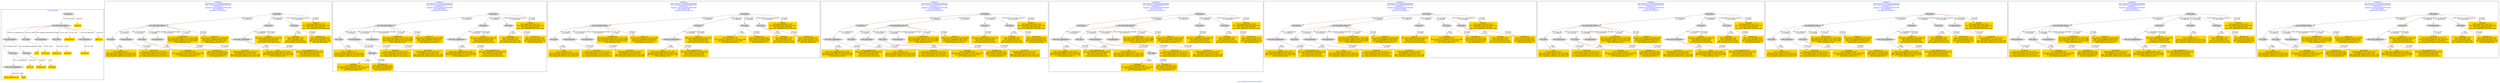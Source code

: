 digraph n0 {
fontcolor="blue"
remincross="true"
label="s14-s-california-african-american.json"
subgraph cluster_0 {
label="1-correct model"
n2[style="filled",color="white",fillcolor="lightgray",label="E12_Production1"];
n3[style="filled",color="white",fillcolor="lightgray",label="E39_Actor1"];
n4[style="filled",color="white",fillcolor="lightgray",label="E55_Type1"];
n5[style="filled",color="white",fillcolor="lightgray",label="E22_Man-Made_Object1"];
n6[style="filled",color="white",fillcolor="lightgray",label="E35_Title1"];
n7[style="filled",color="white",fillcolor="lightgray",label="E8_Acquisition1"];
n8[style="filled",color="white",fillcolor="lightgray",label="E55_Type2"];
n9[shape="plaintext",style="filled",fillcolor="gold",label="additionalInfo"];
n10[style="filled",color="white",fillcolor="lightgray",label="E54_Dimension1"];
n11[shape="plaintext",style="filled",fillcolor="gold",label="object_uri"];
n12[shape="plaintext",style="filled",fillcolor="gold",label="title"];
n13[style="filled",color="white",fillcolor="lightgray",label="E38_Image1"];
n14[shape="plaintext",style="filled",fillcolor="gold",label="imageUrl"];
n15[style="filled",color="white",fillcolor="lightgray",label="E82_Actor_Appellation1"];
n16[shape="plaintext",style="filled",fillcolor="gold",label="artist_uri"];
n17[shape="plaintext",style="filled",fillcolor="gold",label="dimensions"];
n18[shape="plaintext",style="filled",fillcolor="gold",label="technique_uri"];
n19[shape="plaintext",style="filled",fillcolor="gold",label="technique"];
n20[shape="plaintext",style="filled",fillcolor="gold",label="ethnicity_uri"];
n21[shape="plaintext",style="filled",fillcolor="gold",label="enthnicity"];
n22[shape="plaintext",style="filled",fillcolor="gold",label="artist_appellation_uri"];
n23[shape="plaintext",style="filled",fillcolor="gold",label="artist"];
n24[shape="plaintext",style="filled",fillcolor="gold",label="provenance"];
}
subgraph cluster_1 {
label="candidate 0\nlink coherence:0.047619047619047616\nnode coherence:0.09090909090909091\nconfidence:1.0\nmapping score:0.41491841491841486\ncost:1406.65917\n-precision:0.75-recall:0.67"
n26[style="filled",color="white",fillcolor="lightgray",label="E22_Man-Made_Object1"];
n27[style="filled",color="white",fillcolor="lightgray",label="E35_Title1"];
n28[style="filled",color="white",fillcolor="lightgray",label="E54_Dimension1"];
n29[style="filled",color="white",fillcolor="lightgray",label="E55_Type1"];
n30[style="filled",color="white",fillcolor="lightgray",label="E8_Acquisition1"];
n31[style="filled",color="white",fillcolor="lightgray",label="E38_Image1"];
n32[style="filled",color="white",fillcolor="lightgray",label="E39_Actor1"];
n33[style="filled",color="white",fillcolor="lightgray",label="E82_Actor_Appellation1"];
n34[style="filled",color="white",fillcolor="lightgray",label="E55_Type2"];
n35[shape="plaintext",style="filled",fillcolor="gold",label="enthnicity\n[E74_Group,label,0.507]\n[E55_Type,label,0.245]\n[E74_Group,classLink,0.167]\n[E21_Person,P3_has_note,0.081]"];
n36[shape="plaintext",style="filled",fillcolor="gold",label="imageUrl\n[E38_Image,classLink,0.761]\n[E22_Man-Made_Object,classLink,0.092]\n[E53_Place,classLink,0.08]\n[E82_Actor_Appellation,classLink,0.068]"];
n37[shape="plaintext",style="filled",fillcolor="gold",label="ethnicity_uri\n[E55_Type,classLink,0.633]\n[E74_Group,classLink,0.174]\n[E57_Material,classLink,0.152]\n[E55_Type,label,0.042]"];
n38[shape="plaintext",style="filled",fillcolor="gold",label="artist_uri\n[E82_Actor_Appellation,classLink,0.39]\n[E21_Person,classLink,0.293]\n[E39_Actor,classLink,0.291]\n[E21_Person,P3_has_note,0.026]"];
n39[shape="plaintext",style="filled",fillcolor="gold",label="artist\n[E82_Actor_Appellation,label,0.496]\n[E22_Man-Made_Object,P3_has_note,0.198]\n[E73_Information_Object,P3_has_note,0.158]\n[E35_Title,label,0.148]"];
n40[shape="plaintext",style="filled",fillcolor="gold",label="additionalInfo\n[E22_Man-Made_Object,P3_has_note,0.328]\n[E73_Information_Object,P3_has_note,0.268]\n[E33_Linguistic_Object,P3_has_note,0.255]\n[E35_Title,label,0.149]"];
n41[shape="plaintext",style="filled",fillcolor="gold",label="technique\n[E55_Type,label,0.428]\n[E29_Design_or_Procedure,P3_has_note,0.258]\n[E12_Production,P3_has_note,0.193]\n[E57_Material,label,0.121]"];
n42[shape="plaintext",style="filled",fillcolor="gold",label="provenance\n[E8_Acquisition,P3_has_note,0.511]\n[E30_Right,P3_has_note,0.302]\n[E22_Man-Made_Object,P3_has_note,0.108]\n[E73_Information_Object,P3_has_note,0.08]"];
n43[shape="plaintext",style="filled",fillcolor="gold",label="dimensions\n[E54_Dimension,P3_has_note,0.743]\n[E22_Man-Made_Object,P3_has_note,0.101]\n[E34_Inscription,P3_has_note,0.08]\n[E73_Information_Object,P3_has_note,0.075]"];
n44[shape="plaintext",style="filled",fillcolor="gold",label="artist_appellation_uri\n[E82_Actor_Appellation,classLink,0.684]\n[E21_Person,classLink,0.254]\n[E39_Actor,classLink,0.057]\n[E21_Person,P3_has_note,0.005]"];
n45[shape="plaintext",style="filled",fillcolor="gold",label="object_uri\n[E22_Man-Made_Object,classLink,0.466]\n[E82_Actor_Appellation,label,0.206]\n[E8_Acquisition,P3_has_note,0.181]\n[E38_Image,classLink,0.147]"];
n46[shape="plaintext",style="filled",fillcolor="gold",label="technique_uri\n[E55_Type,classLink,0.416]\n[E57_Material,classLink,0.265]\n[E74_Group,classLink,0.248]\n[E55_Type,label,0.071]"];
n47[shape="plaintext",style="filled",fillcolor="gold",label="title\n[E35_Title,label,0.312]\n[E22_Man-Made_Object,P3_has_note,0.26]\n[E73_Information_Object,P3_has_note,0.216]\n[E33_Linguistic_Object,P3_has_note,0.211]"];
}
subgraph cluster_2 {
label="candidate 1\nlink coherence:0.047619047619047616\nnode coherence:0.09090909090909091\nconfidence:1.0\nmapping score:0.41491841491841486\ncost:1406.788309\n-precision:0.62-recall:0.56"
n49[style="filled",color="white",fillcolor="lightgray",label="E22_Man-Made_Object1"];
n50[style="filled",color="white",fillcolor="lightgray",label="E35_Title1"];
n51[style="filled",color="white",fillcolor="lightgray",label="E54_Dimension1"];
n52[style="filled",color="white",fillcolor="lightgray",label="E8_Acquisition1"];
n53[style="filled",color="white",fillcolor="lightgray",label="E38_Image1"];
n54[style="filled",color="white",fillcolor="lightgray",label="E39_Actor1"];
n55[style="filled",color="white",fillcolor="lightgray",label="E82_Actor_Appellation1"];
n56[style="filled",color="white",fillcolor="lightgray",label="E55_Type1"];
n57[style="filled",color="white",fillcolor="lightgray",label="E55_Type2"];
n58[shape="plaintext",style="filled",fillcolor="gold",label="enthnicity\n[E74_Group,label,0.507]\n[E55_Type,label,0.245]\n[E74_Group,classLink,0.167]\n[E21_Person,P3_has_note,0.081]"];
n59[shape="plaintext",style="filled",fillcolor="gold",label="imageUrl\n[E38_Image,classLink,0.761]\n[E22_Man-Made_Object,classLink,0.092]\n[E53_Place,classLink,0.08]\n[E82_Actor_Appellation,classLink,0.068]"];
n60[shape="plaintext",style="filled",fillcolor="gold",label="ethnicity_uri\n[E55_Type,classLink,0.633]\n[E74_Group,classLink,0.174]\n[E57_Material,classLink,0.152]\n[E55_Type,label,0.042]"];
n61[shape="plaintext",style="filled",fillcolor="gold",label="artist_uri\n[E82_Actor_Appellation,classLink,0.39]\n[E21_Person,classLink,0.293]\n[E39_Actor,classLink,0.291]\n[E21_Person,P3_has_note,0.026]"];
n62[shape="plaintext",style="filled",fillcolor="gold",label="artist\n[E82_Actor_Appellation,label,0.496]\n[E22_Man-Made_Object,P3_has_note,0.198]\n[E73_Information_Object,P3_has_note,0.158]\n[E35_Title,label,0.148]"];
n63[shape="plaintext",style="filled",fillcolor="gold",label="additionalInfo\n[E22_Man-Made_Object,P3_has_note,0.328]\n[E73_Information_Object,P3_has_note,0.268]\n[E33_Linguistic_Object,P3_has_note,0.255]\n[E35_Title,label,0.149]"];
n64[shape="plaintext",style="filled",fillcolor="gold",label="technique\n[E55_Type,label,0.428]\n[E29_Design_or_Procedure,P3_has_note,0.258]\n[E12_Production,P3_has_note,0.193]\n[E57_Material,label,0.121]"];
n65[shape="plaintext",style="filled",fillcolor="gold",label="provenance\n[E8_Acquisition,P3_has_note,0.511]\n[E30_Right,P3_has_note,0.302]\n[E22_Man-Made_Object,P3_has_note,0.108]\n[E73_Information_Object,P3_has_note,0.08]"];
n66[shape="plaintext",style="filled",fillcolor="gold",label="dimensions\n[E54_Dimension,P3_has_note,0.743]\n[E22_Man-Made_Object,P3_has_note,0.101]\n[E34_Inscription,P3_has_note,0.08]\n[E73_Information_Object,P3_has_note,0.075]"];
n67[shape="plaintext",style="filled",fillcolor="gold",label="artist_appellation_uri\n[E82_Actor_Appellation,classLink,0.684]\n[E21_Person,classLink,0.254]\n[E39_Actor,classLink,0.057]\n[E21_Person,P3_has_note,0.005]"];
n68[shape="plaintext",style="filled",fillcolor="gold",label="object_uri\n[E22_Man-Made_Object,classLink,0.466]\n[E82_Actor_Appellation,label,0.206]\n[E8_Acquisition,P3_has_note,0.181]\n[E38_Image,classLink,0.147]"];
n69[shape="plaintext",style="filled",fillcolor="gold",label="technique_uri\n[E55_Type,classLink,0.416]\n[E57_Material,classLink,0.265]\n[E74_Group,classLink,0.248]\n[E55_Type,label,0.071]"];
n70[shape="plaintext",style="filled",fillcolor="gold",label="title\n[E35_Title,label,0.312]\n[E22_Man-Made_Object,P3_has_note,0.26]\n[E73_Information_Object,P3_has_note,0.216]\n[E33_Linguistic_Object,P3_has_note,0.211]"];
}
subgraph cluster_3 {
label="candidate 2\nlink coherence:0.047619047619047616\nnode coherence:0.09090909090909091\nconfidence:1.0\nmapping score:0.41491841491841486\ncost:1406.837388\n-precision:0.62-recall:0.56"
n72[style="filled",color="white",fillcolor="lightgray",label="E22_Man-Made_Object1"];
n73[style="filled",color="white",fillcolor="lightgray",label="E35_Title1"];
n74[style="filled",color="white",fillcolor="lightgray",label="E54_Dimension1"];
n75[style="filled",color="white",fillcolor="lightgray",label="E8_Acquisition1"];
n76[style="filled",color="white",fillcolor="lightgray",label="E38_Image1"];
n77[style="filled",color="white",fillcolor="lightgray",label="E39_Actor1"];
n78[style="filled",color="white",fillcolor="lightgray",label="E55_Type1"];
n79[style="filled",color="white",fillcolor="lightgray",label="E82_Actor_Appellation1"];
n80[style="filled",color="white",fillcolor="lightgray",label="E55_Type2"];
n81[shape="plaintext",style="filled",fillcolor="gold",label="enthnicity\n[E74_Group,label,0.507]\n[E55_Type,label,0.245]\n[E74_Group,classLink,0.167]\n[E21_Person,P3_has_note,0.081]"];
n82[shape="plaintext",style="filled",fillcolor="gold",label="imageUrl\n[E38_Image,classLink,0.761]\n[E22_Man-Made_Object,classLink,0.092]\n[E53_Place,classLink,0.08]\n[E82_Actor_Appellation,classLink,0.068]"];
n83[shape="plaintext",style="filled",fillcolor="gold",label="ethnicity_uri\n[E55_Type,classLink,0.633]\n[E74_Group,classLink,0.174]\n[E57_Material,classLink,0.152]\n[E55_Type,label,0.042]"];
n84[shape="plaintext",style="filled",fillcolor="gold",label="artist_uri\n[E82_Actor_Appellation,classLink,0.39]\n[E21_Person,classLink,0.293]\n[E39_Actor,classLink,0.291]\n[E21_Person,P3_has_note,0.026]"];
n85[shape="plaintext",style="filled",fillcolor="gold",label="artist\n[E82_Actor_Appellation,label,0.496]\n[E22_Man-Made_Object,P3_has_note,0.198]\n[E73_Information_Object,P3_has_note,0.158]\n[E35_Title,label,0.148]"];
n86[shape="plaintext",style="filled",fillcolor="gold",label="additionalInfo\n[E22_Man-Made_Object,P3_has_note,0.328]\n[E73_Information_Object,P3_has_note,0.268]\n[E33_Linguistic_Object,P3_has_note,0.255]\n[E35_Title,label,0.149]"];
n87[shape="plaintext",style="filled",fillcolor="gold",label="technique\n[E55_Type,label,0.428]\n[E29_Design_or_Procedure,P3_has_note,0.258]\n[E12_Production,P3_has_note,0.193]\n[E57_Material,label,0.121]"];
n88[shape="plaintext",style="filled",fillcolor="gold",label="provenance\n[E8_Acquisition,P3_has_note,0.511]\n[E30_Right,P3_has_note,0.302]\n[E22_Man-Made_Object,P3_has_note,0.108]\n[E73_Information_Object,P3_has_note,0.08]"];
n89[shape="plaintext",style="filled",fillcolor="gold",label="dimensions\n[E54_Dimension,P3_has_note,0.743]\n[E22_Man-Made_Object,P3_has_note,0.101]\n[E34_Inscription,P3_has_note,0.08]\n[E73_Information_Object,P3_has_note,0.075]"];
n90[shape="plaintext",style="filled",fillcolor="gold",label="artist_appellation_uri\n[E82_Actor_Appellation,classLink,0.684]\n[E21_Person,classLink,0.254]\n[E39_Actor,classLink,0.057]\n[E21_Person,P3_has_note,0.005]"];
n91[shape="plaintext",style="filled",fillcolor="gold",label="object_uri\n[E22_Man-Made_Object,classLink,0.466]\n[E82_Actor_Appellation,label,0.206]\n[E8_Acquisition,P3_has_note,0.181]\n[E38_Image,classLink,0.147]"];
n92[shape="plaintext",style="filled",fillcolor="gold",label="technique_uri\n[E55_Type,classLink,0.416]\n[E57_Material,classLink,0.265]\n[E74_Group,classLink,0.248]\n[E55_Type,label,0.071]"];
n93[shape="plaintext",style="filled",fillcolor="gold",label="title\n[E35_Title,label,0.312]\n[E22_Man-Made_Object,P3_has_note,0.26]\n[E73_Information_Object,P3_has_note,0.216]\n[E33_Linguistic_Object,P3_has_note,0.211]"];
}
subgraph cluster_4 {
label="candidate 3\nlink coherence:0.045454545454545456\nnode coherence:0.09090909090909091\nconfidence:1.0\nmapping score:0.41491841491841486\ncost:1407.658164\n-precision:0.56-recall:0.56"
n95[style="filled",color="white",fillcolor="lightgray",label="E21_Person1"];
n96[style="filled",color="white",fillcolor="lightgray",label="E82_Actor_Appellation1"];
n97[style="filled",color="white",fillcolor="lightgray",label="E22_Man-Made_Object1"];
n98[style="filled",color="white",fillcolor="lightgray",label="E35_Title1"];
n99[style="filled",color="white",fillcolor="lightgray",label="E54_Dimension1"];
n100[style="filled",color="white",fillcolor="lightgray",label="E55_Type1"];
n101[style="filled",color="white",fillcolor="lightgray",label="E8_Acquisition1"];
n102[style="filled",color="white",fillcolor="lightgray",label="E38_Image1"];
n103[style="filled",color="white",fillcolor="lightgray",label="E39_Actor1"];
n104[style="filled",color="white",fillcolor="lightgray",label="E55_Type2"];
n105[shape="plaintext",style="filled",fillcolor="gold",label="enthnicity\n[E74_Group,label,0.507]\n[E55_Type,label,0.245]\n[E74_Group,classLink,0.167]\n[E21_Person,P3_has_note,0.081]"];
n106[shape="plaintext",style="filled",fillcolor="gold",label="imageUrl\n[E38_Image,classLink,0.761]\n[E22_Man-Made_Object,classLink,0.092]\n[E53_Place,classLink,0.08]\n[E82_Actor_Appellation,classLink,0.068]"];
n107[shape="plaintext",style="filled",fillcolor="gold",label="ethnicity_uri\n[E55_Type,classLink,0.633]\n[E74_Group,classLink,0.174]\n[E57_Material,classLink,0.152]\n[E55_Type,label,0.042]"];
n108[shape="plaintext",style="filled",fillcolor="gold",label="artist_uri\n[E82_Actor_Appellation,classLink,0.39]\n[E21_Person,classLink,0.293]\n[E39_Actor,classLink,0.291]\n[E21_Person,P3_has_note,0.026]"];
n109[shape="plaintext",style="filled",fillcolor="gold",label="artist\n[E82_Actor_Appellation,label,0.496]\n[E22_Man-Made_Object,P3_has_note,0.198]\n[E73_Information_Object,P3_has_note,0.158]\n[E35_Title,label,0.148]"];
n110[shape="plaintext",style="filled",fillcolor="gold",label="additionalInfo\n[E22_Man-Made_Object,P3_has_note,0.328]\n[E73_Information_Object,P3_has_note,0.268]\n[E33_Linguistic_Object,P3_has_note,0.255]\n[E35_Title,label,0.149]"];
n111[shape="plaintext",style="filled",fillcolor="gold",label="technique\n[E55_Type,label,0.428]\n[E29_Design_or_Procedure,P3_has_note,0.258]\n[E12_Production,P3_has_note,0.193]\n[E57_Material,label,0.121]"];
n112[shape="plaintext",style="filled",fillcolor="gold",label="provenance\n[E8_Acquisition,P3_has_note,0.511]\n[E30_Right,P3_has_note,0.302]\n[E22_Man-Made_Object,P3_has_note,0.108]\n[E73_Information_Object,P3_has_note,0.08]"];
n113[shape="plaintext",style="filled",fillcolor="gold",label="dimensions\n[E54_Dimension,P3_has_note,0.743]\n[E22_Man-Made_Object,P3_has_note,0.101]\n[E34_Inscription,P3_has_note,0.08]\n[E73_Information_Object,P3_has_note,0.075]"];
n114[shape="plaintext",style="filled",fillcolor="gold",label="artist_appellation_uri\n[E82_Actor_Appellation,classLink,0.684]\n[E21_Person,classLink,0.254]\n[E39_Actor,classLink,0.057]\n[E21_Person,P3_has_note,0.005]"];
n115[shape="plaintext",style="filled",fillcolor="gold",label="object_uri\n[E22_Man-Made_Object,classLink,0.466]\n[E82_Actor_Appellation,label,0.206]\n[E8_Acquisition,P3_has_note,0.181]\n[E38_Image,classLink,0.147]"];
n116[shape="plaintext",style="filled",fillcolor="gold",label="technique_uri\n[E55_Type,classLink,0.416]\n[E57_Material,classLink,0.265]\n[E74_Group,classLink,0.248]\n[E55_Type,label,0.071]"];
n117[shape="plaintext",style="filled",fillcolor="gold",label="title\n[E35_Title,label,0.312]\n[E22_Man-Made_Object,P3_has_note,0.26]\n[E73_Information_Object,P3_has_note,0.216]\n[E33_Linguistic_Object,P3_has_note,0.211]"];
}
subgraph cluster_5 {
label="candidate 4\nlink coherence:0.045454545454545456\nnode coherence:0.09090909090909091\nconfidence:1.0\nmapping score:0.41491841491841486\ncost:1407.787303\n-precision:0.44-recall:0.44"
n119[style="filled",color="white",fillcolor="lightgray",label="E21_Person1"];
n120[style="filled",color="white",fillcolor="lightgray",label="E82_Actor_Appellation1"];
n121[style="filled",color="white",fillcolor="lightgray",label="E22_Man-Made_Object1"];
n122[style="filled",color="white",fillcolor="lightgray",label="E35_Title1"];
n123[style="filled",color="white",fillcolor="lightgray",label="E54_Dimension1"];
n124[style="filled",color="white",fillcolor="lightgray",label="E8_Acquisition1"];
n125[style="filled",color="white",fillcolor="lightgray",label="E38_Image1"];
n126[style="filled",color="white",fillcolor="lightgray",label="E39_Actor1"];
n127[style="filled",color="white",fillcolor="lightgray",label="E55_Type1"];
n128[style="filled",color="white",fillcolor="lightgray",label="E55_Type2"];
n129[shape="plaintext",style="filled",fillcolor="gold",label="enthnicity\n[E74_Group,label,0.507]\n[E55_Type,label,0.245]\n[E74_Group,classLink,0.167]\n[E21_Person,P3_has_note,0.081]"];
n130[shape="plaintext",style="filled",fillcolor="gold",label="imageUrl\n[E38_Image,classLink,0.761]\n[E22_Man-Made_Object,classLink,0.092]\n[E53_Place,classLink,0.08]\n[E82_Actor_Appellation,classLink,0.068]"];
n131[shape="plaintext",style="filled",fillcolor="gold",label="ethnicity_uri\n[E55_Type,classLink,0.633]\n[E74_Group,classLink,0.174]\n[E57_Material,classLink,0.152]\n[E55_Type,label,0.042]"];
n132[shape="plaintext",style="filled",fillcolor="gold",label="artist_uri\n[E82_Actor_Appellation,classLink,0.39]\n[E21_Person,classLink,0.293]\n[E39_Actor,classLink,0.291]\n[E21_Person,P3_has_note,0.026]"];
n133[shape="plaintext",style="filled",fillcolor="gold",label="artist\n[E82_Actor_Appellation,label,0.496]\n[E22_Man-Made_Object,P3_has_note,0.198]\n[E73_Information_Object,P3_has_note,0.158]\n[E35_Title,label,0.148]"];
n134[shape="plaintext",style="filled",fillcolor="gold",label="additionalInfo\n[E22_Man-Made_Object,P3_has_note,0.328]\n[E73_Information_Object,P3_has_note,0.268]\n[E33_Linguistic_Object,P3_has_note,0.255]\n[E35_Title,label,0.149]"];
n135[shape="plaintext",style="filled",fillcolor="gold",label="technique\n[E55_Type,label,0.428]\n[E29_Design_or_Procedure,P3_has_note,0.258]\n[E12_Production,P3_has_note,0.193]\n[E57_Material,label,0.121]"];
n136[shape="plaintext",style="filled",fillcolor="gold",label="provenance\n[E8_Acquisition,P3_has_note,0.511]\n[E30_Right,P3_has_note,0.302]\n[E22_Man-Made_Object,P3_has_note,0.108]\n[E73_Information_Object,P3_has_note,0.08]"];
n137[shape="plaintext",style="filled",fillcolor="gold",label="dimensions\n[E54_Dimension,P3_has_note,0.743]\n[E22_Man-Made_Object,P3_has_note,0.101]\n[E34_Inscription,P3_has_note,0.08]\n[E73_Information_Object,P3_has_note,0.075]"];
n138[shape="plaintext",style="filled",fillcolor="gold",label="artist_appellation_uri\n[E82_Actor_Appellation,classLink,0.684]\n[E21_Person,classLink,0.254]\n[E39_Actor,classLink,0.057]\n[E21_Person,P3_has_note,0.005]"];
n139[shape="plaintext",style="filled",fillcolor="gold",label="object_uri\n[E22_Man-Made_Object,classLink,0.466]\n[E82_Actor_Appellation,label,0.206]\n[E8_Acquisition,P3_has_note,0.181]\n[E38_Image,classLink,0.147]"];
n140[shape="plaintext",style="filled",fillcolor="gold",label="technique_uri\n[E55_Type,classLink,0.416]\n[E57_Material,classLink,0.265]\n[E74_Group,classLink,0.248]\n[E55_Type,label,0.071]"];
n141[shape="plaintext",style="filled",fillcolor="gold",label="title\n[E35_Title,label,0.312]\n[E22_Man-Made_Object,P3_has_note,0.26]\n[E73_Information_Object,P3_has_note,0.216]\n[E33_Linguistic_Object,P3_has_note,0.211]"];
}
subgraph cluster_6 {
label="candidate 5\nlink coherence:0.045454545454545456\nnode coherence:0.09090909090909091\nconfidence:1.0\nmapping score:0.41491841491841486\ncost:1407.836382\n-precision:0.44-recall:0.44"
n143[style="filled",color="white",fillcolor="lightgray",label="E21_Person1"];
n144[style="filled",color="white",fillcolor="lightgray",label="E82_Actor_Appellation1"];
n145[style="filled",color="white",fillcolor="lightgray",label="E22_Man-Made_Object1"];
n146[style="filled",color="white",fillcolor="lightgray",label="E35_Title1"];
n147[style="filled",color="white",fillcolor="lightgray",label="E54_Dimension1"];
n148[style="filled",color="white",fillcolor="lightgray",label="E8_Acquisition1"];
n149[style="filled",color="white",fillcolor="lightgray",label="E38_Image1"];
n150[style="filled",color="white",fillcolor="lightgray",label="E39_Actor1"];
n151[style="filled",color="white",fillcolor="lightgray",label="E55_Type1"];
n152[style="filled",color="white",fillcolor="lightgray",label="E55_Type2"];
n153[shape="plaintext",style="filled",fillcolor="gold",label="enthnicity\n[E74_Group,label,0.507]\n[E55_Type,label,0.245]\n[E74_Group,classLink,0.167]\n[E21_Person,P3_has_note,0.081]"];
n154[shape="plaintext",style="filled",fillcolor="gold",label="imageUrl\n[E38_Image,classLink,0.761]\n[E22_Man-Made_Object,classLink,0.092]\n[E53_Place,classLink,0.08]\n[E82_Actor_Appellation,classLink,0.068]"];
n155[shape="plaintext",style="filled",fillcolor="gold",label="ethnicity_uri\n[E55_Type,classLink,0.633]\n[E74_Group,classLink,0.174]\n[E57_Material,classLink,0.152]\n[E55_Type,label,0.042]"];
n156[shape="plaintext",style="filled",fillcolor="gold",label="artist_uri\n[E82_Actor_Appellation,classLink,0.39]\n[E21_Person,classLink,0.293]\n[E39_Actor,classLink,0.291]\n[E21_Person,P3_has_note,0.026]"];
n157[shape="plaintext",style="filled",fillcolor="gold",label="artist\n[E82_Actor_Appellation,label,0.496]\n[E22_Man-Made_Object,P3_has_note,0.198]\n[E73_Information_Object,P3_has_note,0.158]\n[E35_Title,label,0.148]"];
n158[shape="plaintext",style="filled",fillcolor="gold",label="additionalInfo\n[E22_Man-Made_Object,P3_has_note,0.328]\n[E73_Information_Object,P3_has_note,0.268]\n[E33_Linguistic_Object,P3_has_note,0.255]\n[E35_Title,label,0.149]"];
n159[shape="plaintext",style="filled",fillcolor="gold",label="technique\n[E55_Type,label,0.428]\n[E29_Design_or_Procedure,P3_has_note,0.258]\n[E12_Production,P3_has_note,0.193]\n[E57_Material,label,0.121]"];
n160[shape="plaintext",style="filled",fillcolor="gold",label="provenance\n[E8_Acquisition,P3_has_note,0.511]\n[E30_Right,P3_has_note,0.302]\n[E22_Man-Made_Object,P3_has_note,0.108]\n[E73_Information_Object,P3_has_note,0.08]"];
n161[shape="plaintext",style="filled",fillcolor="gold",label="dimensions\n[E54_Dimension,P3_has_note,0.743]\n[E22_Man-Made_Object,P3_has_note,0.101]\n[E34_Inscription,P3_has_note,0.08]\n[E73_Information_Object,P3_has_note,0.075]"];
n162[shape="plaintext",style="filled",fillcolor="gold",label="artist_appellation_uri\n[E82_Actor_Appellation,classLink,0.684]\n[E21_Person,classLink,0.254]\n[E39_Actor,classLink,0.057]\n[E21_Person,P3_has_note,0.005]"];
n163[shape="plaintext",style="filled",fillcolor="gold",label="object_uri\n[E22_Man-Made_Object,classLink,0.466]\n[E82_Actor_Appellation,label,0.206]\n[E8_Acquisition,P3_has_note,0.181]\n[E38_Image,classLink,0.147]"];
n164[shape="plaintext",style="filled",fillcolor="gold",label="technique_uri\n[E55_Type,classLink,0.416]\n[E57_Material,classLink,0.265]\n[E74_Group,classLink,0.248]\n[E55_Type,label,0.071]"];
n165[shape="plaintext",style="filled",fillcolor="gold",label="title\n[E35_Title,label,0.312]\n[E22_Man-Made_Object,P3_has_note,0.26]\n[E73_Information_Object,P3_has_note,0.216]\n[E33_Linguistic_Object,P3_has_note,0.211]"];
}
subgraph cluster_7 {
label="candidate 6\nlink coherence:0.047619047619047616\nnode coherence:0.09090909090909091\nconfidence:1.0\nmapping score:0.41491841491841486\ncost:1505.666219\n-precision:0.75-recall:0.67"
n167[style="filled",color="white",fillcolor="lightgray",label="E22_Man-Made_Object1"];
n168[style="filled",color="white",fillcolor="lightgray",label="E35_Title1"];
n169[style="filled",color="white",fillcolor="lightgray",label="E54_Dimension1"];
n170[style="filled",color="white",fillcolor="lightgray",label="E55_Type1"];
n171[style="filled",color="white",fillcolor="lightgray",label="E8_Acquisition1"];
n172[style="filled",color="white",fillcolor="lightgray",label="E38_Image1"];
n173[style="filled",color="white",fillcolor="lightgray",label="E39_Actor1"];
n174[style="filled",color="white",fillcolor="lightgray",label="E55_Type2"];
n175[style="filled",color="white",fillcolor="lightgray",label="E82_Actor_Appellation2"];
n176[shape="plaintext",style="filled",fillcolor="gold",label="enthnicity\n[E74_Group,label,0.507]\n[E55_Type,label,0.245]\n[E74_Group,classLink,0.167]\n[E21_Person,P3_has_note,0.081]"];
n177[shape="plaintext",style="filled",fillcolor="gold",label="imageUrl\n[E38_Image,classLink,0.761]\n[E22_Man-Made_Object,classLink,0.092]\n[E53_Place,classLink,0.08]\n[E82_Actor_Appellation,classLink,0.068]"];
n178[shape="plaintext",style="filled",fillcolor="gold",label="ethnicity_uri\n[E55_Type,classLink,0.633]\n[E74_Group,classLink,0.174]\n[E57_Material,classLink,0.152]\n[E55_Type,label,0.042]"];
n179[shape="plaintext",style="filled",fillcolor="gold",label="artist_uri\n[E82_Actor_Appellation,classLink,0.39]\n[E21_Person,classLink,0.293]\n[E39_Actor,classLink,0.291]\n[E21_Person,P3_has_note,0.026]"];
n180[shape="plaintext",style="filled",fillcolor="gold",label="artist\n[E82_Actor_Appellation,label,0.496]\n[E22_Man-Made_Object,P3_has_note,0.198]\n[E73_Information_Object,P3_has_note,0.158]\n[E35_Title,label,0.148]"];
n181[shape="plaintext",style="filled",fillcolor="gold",label="additionalInfo\n[E22_Man-Made_Object,P3_has_note,0.328]\n[E73_Information_Object,P3_has_note,0.268]\n[E33_Linguistic_Object,P3_has_note,0.255]\n[E35_Title,label,0.149]"];
n182[shape="plaintext",style="filled",fillcolor="gold",label="technique\n[E55_Type,label,0.428]\n[E29_Design_or_Procedure,P3_has_note,0.258]\n[E12_Production,P3_has_note,0.193]\n[E57_Material,label,0.121]"];
n183[shape="plaintext",style="filled",fillcolor="gold",label="provenance\n[E8_Acquisition,P3_has_note,0.511]\n[E30_Right,P3_has_note,0.302]\n[E22_Man-Made_Object,P3_has_note,0.108]\n[E73_Information_Object,P3_has_note,0.08]"];
n184[shape="plaintext",style="filled",fillcolor="gold",label="dimensions\n[E54_Dimension,P3_has_note,0.743]\n[E22_Man-Made_Object,P3_has_note,0.101]\n[E34_Inscription,P3_has_note,0.08]\n[E73_Information_Object,P3_has_note,0.075]"];
n185[shape="plaintext",style="filled",fillcolor="gold",label="artist_appellation_uri\n[E82_Actor_Appellation,classLink,0.684]\n[E21_Person,classLink,0.254]\n[E39_Actor,classLink,0.057]\n[E21_Person,P3_has_note,0.005]"];
n186[shape="plaintext",style="filled",fillcolor="gold",label="object_uri\n[E22_Man-Made_Object,classLink,0.466]\n[E82_Actor_Appellation,label,0.206]\n[E8_Acquisition,P3_has_note,0.181]\n[E38_Image,classLink,0.147]"];
n187[shape="plaintext",style="filled",fillcolor="gold",label="technique_uri\n[E55_Type,classLink,0.416]\n[E57_Material,classLink,0.265]\n[E74_Group,classLink,0.248]\n[E55_Type,label,0.071]"];
n188[shape="plaintext",style="filled",fillcolor="gold",label="title\n[E35_Title,label,0.312]\n[E22_Man-Made_Object,P3_has_note,0.26]\n[E73_Information_Object,P3_has_note,0.216]\n[E33_Linguistic_Object,P3_has_note,0.211]"];
}
subgraph cluster_8 {
label="candidate 7\nlink coherence:0.047619047619047616\nnode coherence:0.09090909090909091\nconfidence:1.0\nmapping score:0.41491841491841486\ncost:1505.6918\n-precision:0.62-recall:0.56"
n190[style="filled",color="white",fillcolor="lightgray",label="E22_Man-Made_Object1"];
n191[style="filled",color="white",fillcolor="lightgray",label="E35_Title1"];
n192[style="filled",color="white",fillcolor="lightgray",label="E54_Dimension1"];
n193[style="filled",color="white",fillcolor="lightgray",label="E55_Type1"];
n194[style="filled",color="white",fillcolor="lightgray",label="E38_Image1"];
n195[style="filled",color="white",fillcolor="lightgray",label="E39_Actor1"];
n196[style="filled",color="white",fillcolor="lightgray",label="E82_Actor_Appellation1"];
n197[style="filled",color="white",fillcolor="lightgray",label="E55_Type2"];
n198[style="filled",color="white",fillcolor="lightgray",label="E8_Acquisition1"];
n199[shape="plaintext",style="filled",fillcolor="gold",label="enthnicity\n[E74_Group,label,0.507]\n[E55_Type,label,0.245]\n[E74_Group,classLink,0.167]\n[E21_Person,P3_has_note,0.081]"];
n200[shape="plaintext",style="filled",fillcolor="gold",label="imageUrl\n[E38_Image,classLink,0.761]\n[E22_Man-Made_Object,classLink,0.092]\n[E53_Place,classLink,0.08]\n[E82_Actor_Appellation,classLink,0.068]"];
n201[shape="plaintext",style="filled",fillcolor="gold",label="ethnicity_uri\n[E55_Type,classLink,0.633]\n[E74_Group,classLink,0.174]\n[E57_Material,classLink,0.152]\n[E55_Type,label,0.042]"];
n202[shape="plaintext",style="filled",fillcolor="gold",label="artist_uri\n[E82_Actor_Appellation,classLink,0.39]\n[E21_Person,classLink,0.293]\n[E39_Actor,classLink,0.291]\n[E21_Person,P3_has_note,0.026]"];
n203[shape="plaintext",style="filled",fillcolor="gold",label="artist\n[E82_Actor_Appellation,label,0.496]\n[E22_Man-Made_Object,P3_has_note,0.198]\n[E73_Information_Object,P3_has_note,0.158]\n[E35_Title,label,0.148]"];
n204[shape="plaintext",style="filled",fillcolor="gold",label="additionalInfo\n[E22_Man-Made_Object,P3_has_note,0.328]\n[E73_Information_Object,P3_has_note,0.268]\n[E33_Linguistic_Object,P3_has_note,0.255]\n[E35_Title,label,0.149]"];
n205[shape="plaintext",style="filled",fillcolor="gold",label="technique\n[E55_Type,label,0.428]\n[E29_Design_or_Procedure,P3_has_note,0.258]\n[E12_Production,P3_has_note,0.193]\n[E57_Material,label,0.121]"];
n206[shape="plaintext",style="filled",fillcolor="gold",label="provenance\n[E8_Acquisition,P3_has_note,0.511]\n[E30_Right,P3_has_note,0.302]\n[E22_Man-Made_Object,P3_has_note,0.108]\n[E73_Information_Object,P3_has_note,0.08]"];
n207[shape="plaintext",style="filled",fillcolor="gold",label="dimensions\n[E54_Dimension,P3_has_note,0.743]\n[E22_Man-Made_Object,P3_has_note,0.101]\n[E34_Inscription,P3_has_note,0.08]\n[E73_Information_Object,P3_has_note,0.075]"];
n208[shape="plaintext",style="filled",fillcolor="gold",label="artist_appellation_uri\n[E82_Actor_Appellation,classLink,0.684]\n[E21_Person,classLink,0.254]\n[E39_Actor,classLink,0.057]\n[E21_Person,P3_has_note,0.005]"];
n209[shape="plaintext",style="filled",fillcolor="gold",label="object_uri\n[E22_Man-Made_Object,classLink,0.466]\n[E82_Actor_Appellation,label,0.206]\n[E8_Acquisition,P3_has_note,0.181]\n[E38_Image,classLink,0.147]"];
n210[shape="plaintext",style="filled",fillcolor="gold",label="technique_uri\n[E55_Type,classLink,0.416]\n[E57_Material,classLink,0.265]\n[E74_Group,classLink,0.248]\n[E55_Type,label,0.071]"];
n211[shape="plaintext",style="filled",fillcolor="gold",label="title\n[E35_Title,label,0.312]\n[E22_Man-Made_Object,P3_has_note,0.26]\n[E73_Information_Object,P3_has_note,0.216]\n[E33_Linguistic_Object,P3_has_note,0.211]"];
}
subgraph cluster_9 {
label="candidate 8\nlink coherence:0.047619047619047616\nnode coherence:0.09090909090909091\nconfidence:1.0\nmapping score:0.41491841491841486\ncost:1505.692237\n-precision:0.62-recall:0.56"
n213[style="filled",color="white",fillcolor="lightgray",label="E22_Man-Made_Object1"];
n214[style="filled",color="white",fillcolor="lightgray",label="E54_Dimension1"];
n215[style="filled",color="white",fillcolor="lightgray",label="E55_Type1"];
n216[style="filled",color="white",fillcolor="lightgray",label="E8_Acquisition1"];
n217[style="filled",color="white",fillcolor="lightgray",label="E38_Image1"];
n218[style="filled",color="white",fillcolor="lightgray",label="E39_Actor1"];
n219[style="filled",color="white",fillcolor="lightgray",label="E82_Actor_Appellation1"];
n220[style="filled",color="white",fillcolor="lightgray",label="E35_Title1"];
n221[style="filled",color="white",fillcolor="lightgray",label="E55_Type2"];
n222[shape="plaintext",style="filled",fillcolor="gold",label="enthnicity\n[E74_Group,label,0.507]\n[E55_Type,label,0.245]\n[E74_Group,classLink,0.167]\n[E21_Person,P3_has_note,0.081]"];
n223[shape="plaintext",style="filled",fillcolor="gold",label="imageUrl\n[E38_Image,classLink,0.761]\n[E22_Man-Made_Object,classLink,0.092]\n[E53_Place,classLink,0.08]\n[E82_Actor_Appellation,classLink,0.068]"];
n224[shape="plaintext",style="filled",fillcolor="gold",label="ethnicity_uri\n[E55_Type,classLink,0.633]\n[E74_Group,classLink,0.174]\n[E57_Material,classLink,0.152]\n[E55_Type,label,0.042]"];
n225[shape="plaintext",style="filled",fillcolor="gold",label="artist_uri\n[E82_Actor_Appellation,classLink,0.39]\n[E21_Person,classLink,0.293]\n[E39_Actor,classLink,0.291]\n[E21_Person,P3_has_note,0.026]"];
n226[shape="plaintext",style="filled",fillcolor="gold",label="artist\n[E82_Actor_Appellation,label,0.496]\n[E22_Man-Made_Object,P3_has_note,0.198]\n[E73_Information_Object,P3_has_note,0.158]\n[E35_Title,label,0.148]"];
n227[shape="plaintext",style="filled",fillcolor="gold",label="additionalInfo\n[E22_Man-Made_Object,P3_has_note,0.328]\n[E73_Information_Object,P3_has_note,0.268]\n[E33_Linguistic_Object,P3_has_note,0.255]\n[E35_Title,label,0.149]"];
n228[shape="plaintext",style="filled",fillcolor="gold",label="technique\n[E55_Type,label,0.428]\n[E29_Design_or_Procedure,P3_has_note,0.258]\n[E12_Production,P3_has_note,0.193]\n[E57_Material,label,0.121]"];
n229[shape="plaintext",style="filled",fillcolor="gold",label="provenance\n[E8_Acquisition,P3_has_note,0.511]\n[E30_Right,P3_has_note,0.302]\n[E22_Man-Made_Object,P3_has_note,0.108]\n[E73_Information_Object,P3_has_note,0.08]"];
n230[shape="plaintext",style="filled",fillcolor="gold",label="dimensions\n[E54_Dimension,P3_has_note,0.743]\n[E22_Man-Made_Object,P3_has_note,0.101]\n[E34_Inscription,P3_has_note,0.08]\n[E73_Information_Object,P3_has_note,0.075]"];
n231[shape="plaintext",style="filled",fillcolor="gold",label="artist_appellation_uri\n[E82_Actor_Appellation,classLink,0.684]\n[E21_Person,classLink,0.254]\n[E39_Actor,classLink,0.057]\n[E21_Person,P3_has_note,0.005]"];
n232[shape="plaintext",style="filled",fillcolor="gold",label="object_uri\n[E22_Man-Made_Object,classLink,0.466]\n[E82_Actor_Appellation,label,0.206]\n[E8_Acquisition,P3_has_note,0.181]\n[E38_Image,classLink,0.147]"];
n233[shape="plaintext",style="filled",fillcolor="gold",label="technique_uri\n[E55_Type,classLink,0.416]\n[E57_Material,classLink,0.265]\n[E74_Group,classLink,0.248]\n[E55_Type,label,0.071]"];
n234[shape="plaintext",style="filled",fillcolor="gold",label="title\n[E35_Title,label,0.312]\n[E22_Man-Made_Object,P3_has_note,0.26]\n[E73_Information_Object,P3_has_note,0.216]\n[E33_Linguistic_Object,P3_has_note,0.211]"];
}
subgraph cluster_10 {
label="candidate 9\nlink coherence:0.047619047619047616\nnode coherence:0.09090909090909091\nconfidence:1.0\nmapping score:0.41491841491841486\ncost:1505.754633\n-precision:0.62-recall:0.56"
n236[style="filled",color="white",fillcolor="lightgray",label="E22_Man-Made_Object1"];
n237[style="filled",color="white",fillcolor="lightgray",label="E35_Title1"];
n238[style="filled",color="white",fillcolor="lightgray",label="E55_Type1"];
n239[style="filled",color="white",fillcolor="lightgray",label="E8_Acquisition1"];
n240[style="filled",color="white",fillcolor="lightgray",label="E38_Image1"];
n241[style="filled",color="white",fillcolor="lightgray",label="E39_Actor1"];
n242[style="filled",color="white",fillcolor="lightgray",label="E82_Actor_Appellation1"];
n243[style="filled",color="white",fillcolor="lightgray",label="E54_Dimension1"];
n244[style="filled",color="white",fillcolor="lightgray",label="E55_Type2"];
n245[shape="plaintext",style="filled",fillcolor="gold",label="enthnicity\n[E74_Group,label,0.507]\n[E55_Type,label,0.245]\n[E74_Group,classLink,0.167]\n[E21_Person,P3_has_note,0.081]"];
n246[shape="plaintext",style="filled",fillcolor="gold",label="imageUrl\n[E38_Image,classLink,0.761]\n[E22_Man-Made_Object,classLink,0.092]\n[E53_Place,classLink,0.08]\n[E82_Actor_Appellation,classLink,0.068]"];
n247[shape="plaintext",style="filled",fillcolor="gold",label="ethnicity_uri\n[E55_Type,classLink,0.633]\n[E74_Group,classLink,0.174]\n[E57_Material,classLink,0.152]\n[E55_Type,label,0.042]"];
n248[shape="plaintext",style="filled",fillcolor="gold",label="artist_uri\n[E82_Actor_Appellation,classLink,0.39]\n[E21_Person,classLink,0.293]\n[E39_Actor,classLink,0.291]\n[E21_Person,P3_has_note,0.026]"];
n249[shape="plaintext",style="filled",fillcolor="gold",label="artist\n[E82_Actor_Appellation,label,0.496]\n[E22_Man-Made_Object,P3_has_note,0.198]\n[E73_Information_Object,P3_has_note,0.158]\n[E35_Title,label,0.148]"];
n250[shape="plaintext",style="filled",fillcolor="gold",label="additionalInfo\n[E22_Man-Made_Object,P3_has_note,0.328]\n[E73_Information_Object,P3_has_note,0.268]\n[E33_Linguistic_Object,P3_has_note,0.255]\n[E35_Title,label,0.149]"];
n251[shape="plaintext",style="filled",fillcolor="gold",label="technique\n[E55_Type,label,0.428]\n[E29_Design_or_Procedure,P3_has_note,0.258]\n[E12_Production,P3_has_note,0.193]\n[E57_Material,label,0.121]"];
n252[shape="plaintext",style="filled",fillcolor="gold",label="provenance\n[E8_Acquisition,P3_has_note,0.511]\n[E30_Right,P3_has_note,0.302]\n[E22_Man-Made_Object,P3_has_note,0.108]\n[E73_Information_Object,P3_has_note,0.08]"];
n253[shape="plaintext",style="filled",fillcolor="gold",label="dimensions\n[E54_Dimension,P3_has_note,0.743]\n[E22_Man-Made_Object,P3_has_note,0.101]\n[E34_Inscription,P3_has_note,0.08]\n[E73_Information_Object,P3_has_note,0.075]"];
n254[shape="plaintext",style="filled",fillcolor="gold",label="artist_appellation_uri\n[E82_Actor_Appellation,classLink,0.684]\n[E21_Person,classLink,0.254]\n[E39_Actor,classLink,0.057]\n[E21_Person,P3_has_note,0.005]"];
n255[shape="plaintext",style="filled",fillcolor="gold",label="object_uri\n[E22_Man-Made_Object,classLink,0.466]\n[E82_Actor_Appellation,label,0.206]\n[E8_Acquisition,P3_has_note,0.181]\n[E38_Image,classLink,0.147]"];
n256[shape="plaintext",style="filled",fillcolor="gold",label="technique_uri\n[E55_Type,classLink,0.416]\n[E57_Material,classLink,0.265]\n[E74_Group,classLink,0.248]\n[E55_Type,label,0.071]"];
n257[shape="plaintext",style="filled",fillcolor="gold",label="title\n[E35_Title,label,0.312]\n[E22_Man-Made_Object,P3_has_note,0.26]\n[E73_Information_Object,P3_has_note,0.216]\n[E33_Linguistic_Object,P3_has_note,0.211]"];
}
n2 -> n3[color="brown",fontcolor="black",label="P14_carried_out_by"]
n2 -> n4[color="brown",fontcolor="black",label="P32_used_general_technique"]
n5 -> n6[color="brown",fontcolor="black",label="P102_has_title"]
n5 -> n2[color="brown",fontcolor="black",label="P108i_was_produced_by"]
n5 -> n7[color="brown",fontcolor="black",label="P24i_changed_ownership_through"]
n5 -> n8[color="brown",fontcolor="black",label="P2_has_type"]
n5 -> n9[color="brown",fontcolor="black",label="P3_has_note"]
n5 -> n10[color="brown",fontcolor="black",label="P43_has_dimension"]
n5 -> n11[color="brown",fontcolor="black",label="classLink"]
n6 -> n12[color="brown",fontcolor="black",label="label"]
n13 -> n5[color="brown",fontcolor="black",label="P138_represents"]
n13 -> n14[color="brown",fontcolor="black",label="classLink"]
n3 -> n15[color="brown",fontcolor="black",label="P131_is_identified_by"]
n3 -> n16[color="brown",fontcolor="black",label="classLink"]
n10 -> n17[color="brown",fontcolor="black",label="P3_has_note"]
n4 -> n18[color="brown",fontcolor="black",label="classLink"]
n4 -> n19[color="brown",fontcolor="black",label="label"]
n8 -> n20[color="brown",fontcolor="black",label="classLink"]
n8 -> n21[color="brown",fontcolor="black",label="label"]
n15 -> n22[color="brown",fontcolor="black",label="classLink"]
n15 -> n23[color="brown",fontcolor="black",label="label"]
n7 -> n24[color="brown",fontcolor="black",label="P3_has_note"]
n26 -> n27[color="brown",fontcolor="black",label="P102_has_title\nw=0.976935"]
n26 -> n28[color="brown",fontcolor="black",label="P43_has_dimension\nw=0.914539"]
n26 -> n29[color="brown",fontcolor="black",label="P2_has_type\nw=0.804988"]
n26 -> n30[color="brown",fontcolor="black",label="P24i_changed_ownership_through\nw=0.977372"]
n31 -> n26[color="brown",fontcolor="black",label="P138_represents\nw=0.983075"]
n31 -> n32[color="brown",fontcolor="black",label="P138_represents\nw=0.999308"]
n32 -> n33[color="brown",fontcolor="black",label="P131_is_identified_by\nw=0.992951"]
n31 -> n34[color="brown",fontcolor="black",label="P130i_features_are_also_found_on\nw=100.010002"]
n34 -> n35[color="brown",fontcolor="black",label="label\nw=100.0"]
n31 -> n36[color="brown",fontcolor="black",label="classLink\nw=100.0"]
n34 -> n37[color="brown",fontcolor="black",label="classLink\nw=100.0"]
n32 -> n38[color="brown",fontcolor="black",label="classLink\nw=100.0"]
n33 -> n39[color="brown",fontcolor="black",label="label\nw=100.0"]
n26 -> n40[color="brown",fontcolor="black",label="P3_has_note\nw=100.0"]
n29 -> n41[color="brown",fontcolor="black",label="label\nw=100.0"]
n30 -> n42[color="brown",fontcolor="black",label="P3_has_note\nw=100.0"]
n28 -> n43[color="brown",fontcolor="black",label="P3_has_note\nw=100.0"]
n33 -> n44[color="brown",fontcolor="black",label="classLink\nw=100.0"]
n26 -> n45[color="brown",fontcolor="black",label="classLink\nw=100.0"]
n29 -> n46[color="brown",fontcolor="black",label="classLink\nw=100.0"]
n27 -> n47[color="brown",fontcolor="black",label="label\nw=100.0"]
n49 -> n50[color="brown",fontcolor="black",label="P102_has_title\nw=0.976935"]
n49 -> n51[color="brown",fontcolor="black",label="P43_has_dimension\nw=0.914539"]
n49 -> n52[color="brown",fontcolor="black",label="P24i_changed_ownership_through\nw=0.977372"]
n53 -> n49[color="brown",fontcolor="black",label="P138_represents\nw=0.983075"]
n53 -> n54[color="brown",fontcolor="black",label="P138_represents\nw=0.999308"]
n54 -> n55[color="brown",fontcolor="black",label="P131_is_identified_by\nw=0.992951"]
n51 -> n56[color="brown",fontcolor="black",label="P2_has_type\nw=0.934127"]
n53 -> n57[color="brown",fontcolor="black",label="P130i_features_are_also_found_on\nw=100.010002"]
n57 -> n58[color="brown",fontcolor="black",label="label\nw=100.0"]
n53 -> n59[color="brown",fontcolor="black",label="classLink\nw=100.0"]
n57 -> n60[color="brown",fontcolor="black",label="classLink\nw=100.0"]
n54 -> n61[color="brown",fontcolor="black",label="classLink\nw=100.0"]
n55 -> n62[color="brown",fontcolor="black",label="label\nw=100.0"]
n49 -> n63[color="brown",fontcolor="black",label="P3_has_note\nw=100.0"]
n56 -> n64[color="brown",fontcolor="black",label="label\nw=100.0"]
n52 -> n65[color="brown",fontcolor="black",label="P3_has_note\nw=100.0"]
n51 -> n66[color="brown",fontcolor="black",label="P3_has_note\nw=100.0"]
n55 -> n67[color="brown",fontcolor="black",label="classLink\nw=100.0"]
n49 -> n68[color="brown",fontcolor="black",label="classLink\nw=100.0"]
n56 -> n69[color="brown",fontcolor="black",label="classLink\nw=100.0"]
n50 -> n70[color="brown",fontcolor="black",label="label\nw=100.0"]
n72 -> n73[color="brown",fontcolor="black",label="P102_has_title\nw=0.976935"]
n72 -> n74[color="brown",fontcolor="black",label="P43_has_dimension\nw=0.914539"]
n72 -> n75[color="brown",fontcolor="black",label="P24i_changed_ownership_through\nw=0.977372"]
n76 -> n72[color="brown",fontcolor="black",label="P138_represents\nw=0.983075"]
n76 -> n77[color="brown",fontcolor="black",label="P138_represents\nw=0.999308"]
n76 -> n78[color="brown",fontcolor="black",label="P2_has_type\nw=0.983207"]
n77 -> n79[color="brown",fontcolor="black",label="P131_is_identified_by\nw=0.992951"]
n76 -> n80[color="brown",fontcolor="black",label="P130i_features_are_also_found_on\nw=100.010002"]
n80 -> n81[color="brown",fontcolor="black",label="label\nw=100.0"]
n76 -> n82[color="brown",fontcolor="black",label="classLink\nw=100.0"]
n80 -> n83[color="brown",fontcolor="black",label="classLink\nw=100.0"]
n77 -> n84[color="brown",fontcolor="black",label="classLink\nw=100.0"]
n79 -> n85[color="brown",fontcolor="black",label="label\nw=100.0"]
n72 -> n86[color="brown",fontcolor="black",label="P3_has_note\nw=100.0"]
n78 -> n87[color="brown",fontcolor="black",label="label\nw=100.0"]
n75 -> n88[color="brown",fontcolor="black",label="P3_has_note\nw=100.0"]
n74 -> n89[color="brown",fontcolor="black",label="P3_has_note\nw=100.0"]
n79 -> n90[color="brown",fontcolor="black",label="classLink\nw=100.0"]
n72 -> n91[color="brown",fontcolor="black",label="classLink\nw=100.0"]
n78 -> n92[color="brown",fontcolor="black",label="classLink\nw=100.0"]
n73 -> n93[color="brown",fontcolor="black",label="label\nw=100.0"]
n95 -> n96[color="brown",fontcolor="black",label="P131_is_identified_by\nw=0.992637"]
n97 -> n98[color="brown",fontcolor="black",label="P102_has_title\nw=0.976935"]
n97 -> n99[color="brown",fontcolor="black",label="P43_has_dimension\nw=0.914539"]
n97 -> n100[color="brown",fontcolor="black",label="P2_has_type\nw=0.804988"]
n97 -> n101[color="brown",fontcolor="black",label="P24i_changed_ownership_through\nw=0.977372"]
n102 -> n95[color="brown",fontcolor="black",label="P138_represents\nw=0.999308"]
n102 -> n97[color="brown",fontcolor="black",label="P138_represents\nw=0.983075"]
n102 -> n103[color="brown",fontcolor="black",label="P138_represents\nw=0.999308"]
n102 -> n104[color="brown",fontcolor="black",label="P130i_features_are_also_found_on\nw=100.010002"]
n104 -> n105[color="brown",fontcolor="black",label="label\nw=100.0"]
n102 -> n106[color="brown",fontcolor="black",label="classLink\nw=100.0"]
n104 -> n107[color="brown",fontcolor="black",label="classLink\nw=100.0"]
n103 -> n108[color="brown",fontcolor="black",label="classLink\nw=100.0"]
n96 -> n109[color="brown",fontcolor="black",label="label\nw=100.0"]
n97 -> n110[color="brown",fontcolor="black",label="P3_has_note\nw=100.0"]
n100 -> n111[color="brown",fontcolor="black",label="label\nw=100.0"]
n101 -> n112[color="brown",fontcolor="black",label="P3_has_note\nw=100.0"]
n99 -> n113[color="brown",fontcolor="black",label="P3_has_note\nw=100.0"]
n96 -> n114[color="brown",fontcolor="black",label="classLink\nw=100.0"]
n97 -> n115[color="brown",fontcolor="black",label="classLink\nw=100.0"]
n100 -> n116[color="brown",fontcolor="black",label="classLink\nw=100.0"]
n98 -> n117[color="brown",fontcolor="black",label="label\nw=100.0"]
n119 -> n120[color="brown",fontcolor="black",label="P131_is_identified_by\nw=0.992637"]
n121 -> n122[color="brown",fontcolor="black",label="P102_has_title\nw=0.976935"]
n121 -> n123[color="brown",fontcolor="black",label="P43_has_dimension\nw=0.914539"]
n121 -> n124[color="brown",fontcolor="black",label="P24i_changed_ownership_through\nw=0.977372"]
n125 -> n119[color="brown",fontcolor="black",label="P138_represents\nw=0.999308"]
n125 -> n121[color="brown",fontcolor="black",label="P138_represents\nw=0.983075"]
n125 -> n126[color="brown",fontcolor="black",label="P138_represents\nw=0.999308"]
n123 -> n127[color="brown",fontcolor="black",label="P2_has_type\nw=0.934127"]
n125 -> n128[color="brown",fontcolor="black",label="P130i_features_are_also_found_on\nw=100.010002"]
n128 -> n129[color="brown",fontcolor="black",label="label\nw=100.0"]
n125 -> n130[color="brown",fontcolor="black",label="classLink\nw=100.0"]
n128 -> n131[color="brown",fontcolor="black",label="classLink\nw=100.0"]
n126 -> n132[color="brown",fontcolor="black",label="classLink\nw=100.0"]
n120 -> n133[color="brown",fontcolor="black",label="label\nw=100.0"]
n121 -> n134[color="brown",fontcolor="black",label="P3_has_note\nw=100.0"]
n127 -> n135[color="brown",fontcolor="black",label="label\nw=100.0"]
n124 -> n136[color="brown",fontcolor="black",label="P3_has_note\nw=100.0"]
n123 -> n137[color="brown",fontcolor="black",label="P3_has_note\nw=100.0"]
n120 -> n138[color="brown",fontcolor="black",label="classLink\nw=100.0"]
n121 -> n139[color="brown",fontcolor="black",label="classLink\nw=100.0"]
n127 -> n140[color="brown",fontcolor="black",label="classLink\nw=100.0"]
n122 -> n141[color="brown",fontcolor="black",label="label\nw=100.0"]
n143 -> n144[color="brown",fontcolor="black",label="P131_is_identified_by\nw=0.992637"]
n145 -> n146[color="brown",fontcolor="black",label="P102_has_title\nw=0.976935"]
n145 -> n147[color="brown",fontcolor="black",label="P43_has_dimension\nw=0.914539"]
n145 -> n148[color="brown",fontcolor="black",label="P24i_changed_ownership_through\nw=0.977372"]
n149 -> n143[color="brown",fontcolor="black",label="P138_represents\nw=0.999308"]
n149 -> n145[color="brown",fontcolor="black",label="P138_represents\nw=0.983075"]
n149 -> n150[color="brown",fontcolor="black",label="P138_represents\nw=0.999308"]
n149 -> n151[color="brown",fontcolor="black",label="P2_has_type\nw=0.983207"]
n149 -> n152[color="brown",fontcolor="black",label="P130i_features_are_also_found_on\nw=100.010002"]
n152 -> n153[color="brown",fontcolor="black",label="label\nw=100.0"]
n149 -> n154[color="brown",fontcolor="black",label="classLink\nw=100.0"]
n152 -> n155[color="brown",fontcolor="black",label="classLink\nw=100.0"]
n150 -> n156[color="brown",fontcolor="black",label="classLink\nw=100.0"]
n144 -> n157[color="brown",fontcolor="black",label="label\nw=100.0"]
n145 -> n158[color="brown",fontcolor="black",label="P3_has_note\nw=100.0"]
n151 -> n159[color="brown",fontcolor="black",label="label\nw=100.0"]
n148 -> n160[color="brown",fontcolor="black",label="P3_has_note\nw=100.0"]
n147 -> n161[color="brown",fontcolor="black",label="P3_has_note\nw=100.0"]
n144 -> n162[color="brown",fontcolor="black",label="classLink\nw=100.0"]
n145 -> n163[color="brown",fontcolor="black",label="classLink\nw=100.0"]
n151 -> n164[color="brown",fontcolor="black",label="classLink\nw=100.0"]
n146 -> n165[color="brown",fontcolor="black",label="label\nw=100.0"]
n167 -> n168[color="brown",fontcolor="black",label="P102_has_title\nw=0.976935"]
n167 -> n169[color="brown",fontcolor="black",label="P43_has_dimension\nw=0.914539"]
n167 -> n170[color="brown",fontcolor="black",label="P2_has_type\nw=0.804988"]
n167 -> n171[color="brown",fontcolor="black",label="P24i_changed_ownership_through\nw=0.977372"]
n172 -> n167[color="brown",fontcolor="black",label="P138_represents\nw=0.983075"]
n172 -> n173[color="brown",fontcolor="black",label="P138_represents\nw=0.999308"]
n172 -> n174[color="brown",fontcolor="black",label="P130i_features_are_also_found_on\nw=100.010002"]
n173 -> n175[color="brown",fontcolor="black",label="P131_is_identified_by\nw=100.0"]
n174 -> n176[color="brown",fontcolor="black",label="label\nw=100.0"]
n172 -> n177[color="brown",fontcolor="black",label="classLink\nw=100.0"]
n174 -> n178[color="brown",fontcolor="black",label="classLink\nw=100.0"]
n173 -> n179[color="brown",fontcolor="black",label="classLink\nw=100.0"]
n175 -> n180[color="brown",fontcolor="black",label="label\nw=100.0"]
n167 -> n181[color="brown",fontcolor="black",label="P3_has_note\nw=100.0"]
n170 -> n182[color="brown",fontcolor="black",label="label\nw=100.0"]
n171 -> n183[color="brown",fontcolor="black",label="P3_has_note\nw=100.0"]
n169 -> n184[color="brown",fontcolor="black",label="P3_has_note\nw=100.0"]
n175 -> n185[color="brown",fontcolor="black",label="classLink\nw=100.0"]
n167 -> n186[color="brown",fontcolor="black",label="classLink\nw=100.0"]
n170 -> n187[color="brown",fontcolor="black",label="classLink\nw=100.0"]
n168 -> n188[color="brown",fontcolor="black",label="label\nw=100.0"]
n190 -> n191[color="brown",fontcolor="black",label="P102_has_title\nw=0.976935"]
n190 -> n192[color="brown",fontcolor="black",label="P43_has_dimension\nw=0.914539"]
n190 -> n193[color="brown",fontcolor="black",label="P2_has_type\nw=0.804988"]
n194 -> n190[color="brown",fontcolor="black",label="P138_represents\nw=0.983075"]
n194 -> n195[color="brown",fontcolor="black",label="P138_represents\nw=0.999308"]
n195 -> n196[color="brown",fontcolor="black",label="P131_is_identified_by\nw=0.992951"]
n194 -> n197[color="brown",fontcolor="black",label="P130i_features_are_also_found_on\nw=100.010002"]
n194 -> n198[color="brown",fontcolor="black",label="P15i_influenced\nw=100.010002"]
n197 -> n199[color="brown",fontcolor="black",label="label\nw=100.0"]
n194 -> n200[color="brown",fontcolor="black",label="classLink\nw=100.0"]
n197 -> n201[color="brown",fontcolor="black",label="classLink\nw=100.0"]
n195 -> n202[color="brown",fontcolor="black",label="classLink\nw=100.0"]
n196 -> n203[color="brown",fontcolor="black",label="label\nw=100.0"]
n190 -> n204[color="brown",fontcolor="black",label="P3_has_note\nw=100.0"]
n193 -> n205[color="brown",fontcolor="black",label="label\nw=100.0"]
n198 -> n206[color="brown",fontcolor="black",label="P3_has_note\nw=100.0"]
n192 -> n207[color="brown",fontcolor="black",label="P3_has_note\nw=100.0"]
n196 -> n208[color="brown",fontcolor="black",label="classLink\nw=100.0"]
n190 -> n209[color="brown",fontcolor="black",label="classLink\nw=100.0"]
n193 -> n210[color="brown",fontcolor="black",label="classLink\nw=100.0"]
n191 -> n211[color="brown",fontcolor="black",label="label\nw=100.0"]
n213 -> n214[color="brown",fontcolor="black",label="P43_has_dimension\nw=0.914539"]
n213 -> n215[color="brown",fontcolor="black",label="P2_has_type\nw=0.804988"]
n213 -> n216[color="brown",fontcolor="black",label="P24i_changed_ownership_through\nw=0.977372"]
n217 -> n213[color="brown",fontcolor="black",label="P138_represents\nw=0.983075"]
n217 -> n218[color="brown",fontcolor="black",label="P138_represents\nw=0.999308"]
n218 -> n219[color="brown",fontcolor="black",label="P131_is_identified_by\nw=0.992951"]
n217 -> n220[color="brown",fontcolor="black",label="P102_has_title\nw=100.010002"]
n217 -> n221[color="brown",fontcolor="black",label="P130i_features_are_also_found_on\nw=100.010002"]
n221 -> n222[color="brown",fontcolor="black",label="label\nw=100.0"]
n217 -> n223[color="brown",fontcolor="black",label="classLink\nw=100.0"]
n221 -> n224[color="brown",fontcolor="black",label="classLink\nw=100.0"]
n218 -> n225[color="brown",fontcolor="black",label="classLink\nw=100.0"]
n219 -> n226[color="brown",fontcolor="black",label="label\nw=100.0"]
n213 -> n227[color="brown",fontcolor="black",label="P3_has_note\nw=100.0"]
n215 -> n228[color="brown",fontcolor="black",label="label\nw=100.0"]
n216 -> n229[color="brown",fontcolor="black",label="P3_has_note\nw=100.0"]
n214 -> n230[color="brown",fontcolor="black",label="P3_has_note\nw=100.0"]
n219 -> n231[color="brown",fontcolor="black",label="classLink\nw=100.0"]
n213 -> n232[color="brown",fontcolor="black",label="classLink\nw=100.0"]
n215 -> n233[color="brown",fontcolor="black",label="classLink\nw=100.0"]
n220 -> n234[color="brown",fontcolor="black",label="label\nw=100.0"]
n236 -> n237[color="brown",fontcolor="black",label="P102_has_title\nw=0.976935"]
n236 -> n238[color="brown",fontcolor="black",label="P2_has_type\nw=0.804988"]
n236 -> n239[color="brown",fontcolor="black",label="P24i_changed_ownership_through\nw=0.977372"]
n240 -> n236[color="brown",fontcolor="black",label="P138_represents\nw=0.983075"]
n240 -> n241[color="brown",fontcolor="black",label="P138_represents\nw=0.999308"]
n241 -> n242[color="brown",fontcolor="black",label="P131_is_identified_by\nw=0.992951"]
n240 -> n243[color="brown",fontcolor="black",label="P43_has_dimension\nw=100.010002"]
n240 -> n244[color="brown",fontcolor="black",label="P130i_features_are_also_found_on\nw=100.010002"]
n244 -> n245[color="brown",fontcolor="black",label="label\nw=100.0"]
n240 -> n246[color="brown",fontcolor="black",label="classLink\nw=100.0"]
n244 -> n247[color="brown",fontcolor="black",label="classLink\nw=100.0"]
n241 -> n248[color="brown",fontcolor="black",label="classLink\nw=100.0"]
n242 -> n249[color="brown",fontcolor="black",label="label\nw=100.0"]
n236 -> n250[color="brown",fontcolor="black",label="P3_has_note\nw=100.0"]
n238 -> n251[color="brown",fontcolor="black",label="label\nw=100.0"]
n239 -> n252[color="brown",fontcolor="black",label="P3_has_note\nw=100.0"]
n243 -> n253[color="brown",fontcolor="black",label="P3_has_note\nw=100.0"]
n242 -> n254[color="brown",fontcolor="black",label="classLink\nw=100.0"]
n236 -> n255[color="brown",fontcolor="black",label="classLink\nw=100.0"]
n238 -> n256[color="brown",fontcolor="black",label="classLink\nw=100.0"]
n237 -> n257[color="brown",fontcolor="black",label="label\nw=100.0"]
}
